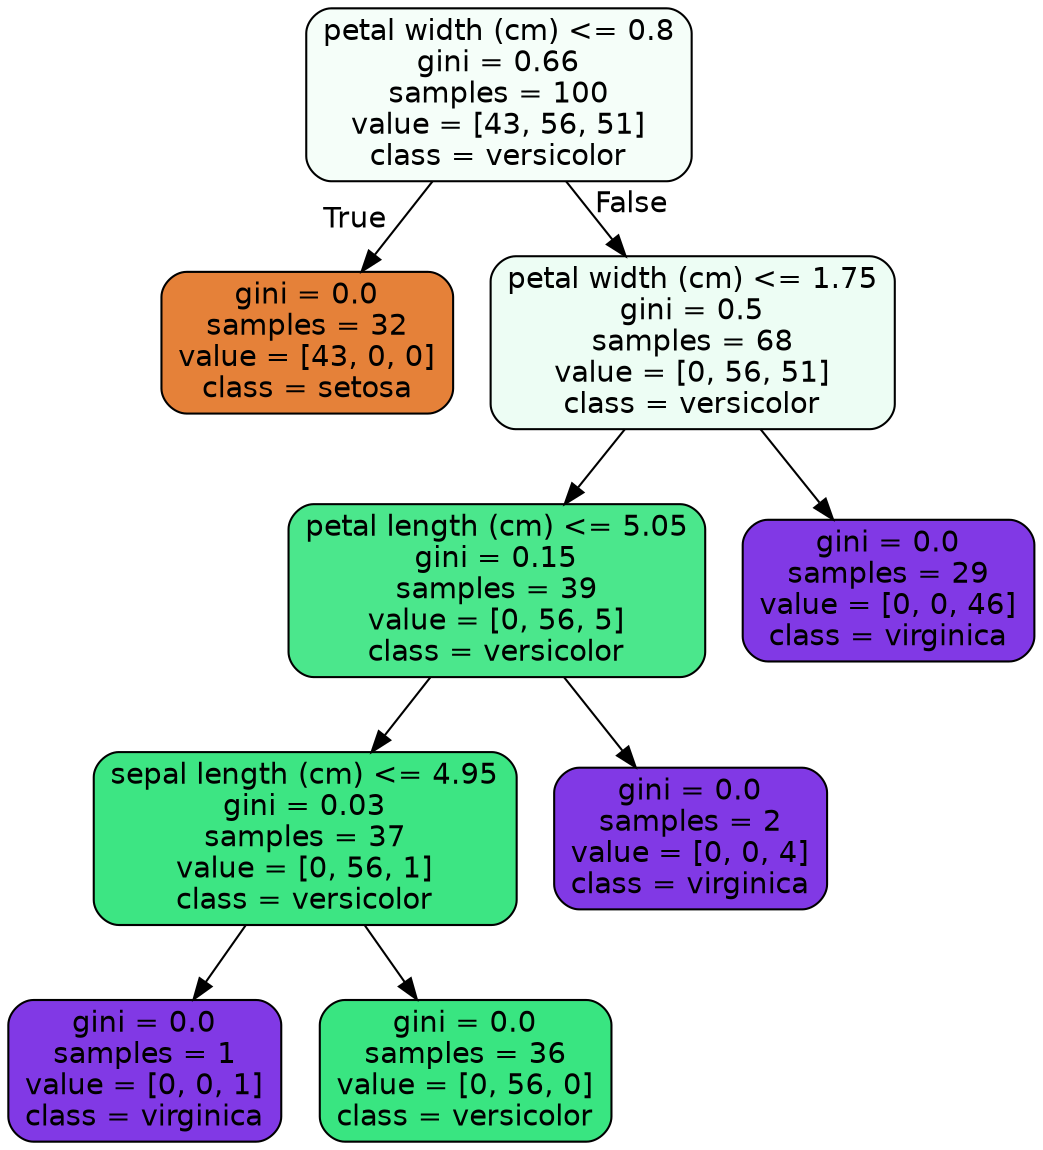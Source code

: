 digraph Tree {
node [shape=box, style="filled, rounded", color="black", fontname=helvetica] ;
edge [fontname=helvetica] ;
0 [label="petal width (cm) <= 0.8\ngini = 0.66\nsamples = 100\nvalue = [43, 56, 51]\nclass = versicolor", fillcolor="#f5fef9"] ;
1 [label="gini = 0.0\nsamples = 32\nvalue = [43, 0, 0]\nclass = setosa", fillcolor="#e58139"] ;
0 -> 1 [labeldistance=2.5, labelangle=45, headlabel="True"] ;
2 [label="petal width (cm) <= 1.75\ngini = 0.5\nsamples = 68\nvalue = [0, 56, 51]\nclass = versicolor", fillcolor="#edfdf4"] ;
0 -> 2 [labeldistance=2.5, labelangle=-45, headlabel="False"] ;
3 [label="petal length (cm) <= 5.05\ngini = 0.15\nsamples = 39\nvalue = [0, 56, 5]\nclass = versicolor", fillcolor="#4be78c"] ;
2 -> 3 ;
4 [label="sepal length (cm) <= 4.95\ngini = 0.03\nsamples = 37\nvalue = [0, 56, 1]\nclass = versicolor", fillcolor="#3de583"] ;
3 -> 4 ;
5 [label="gini = 0.0\nsamples = 1\nvalue = [0, 0, 1]\nclass = virginica", fillcolor="#8139e5"] ;
4 -> 5 ;
6 [label="gini = 0.0\nsamples = 36\nvalue = [0, 56, 0]\nclass = versicolor", fillcolor="#39e581"] ;
4 -> 6 ;
7 [label="gini = 0.0\nsamples = 2\nvalue = [0, 0, 4]\nclass = virginica", fillcolor="#8139e5"] ;
3 -> 7 ;
8 [label="gini = 0.0\nsamples = 29\nvalue = [0, 0, 46]\nclass = virginica", fillcolor="#8139e5"] ;
2 -> 8 ;
}